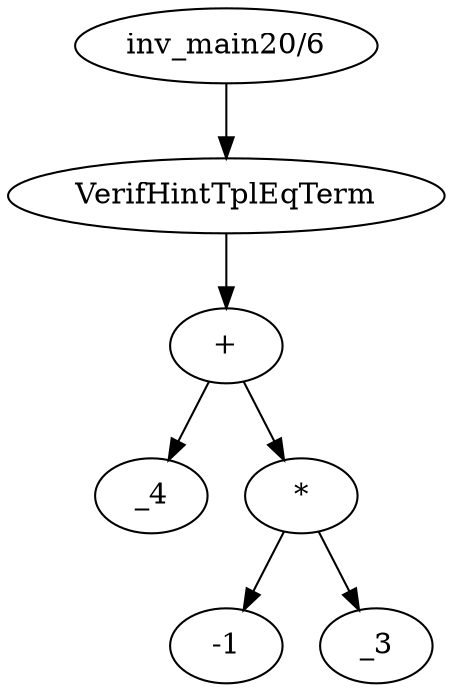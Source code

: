 digraph dag {
0 [label="inv_main20/6"];
1 [label="VerifHintTplEqTerm"];
2 [label="+"];
3 [label="_4"];
4 [label="*"];
5 [label="-1"];
6 [label="_3"];
0->1
1->2
2->4
2->3
4->6
4->5
}
